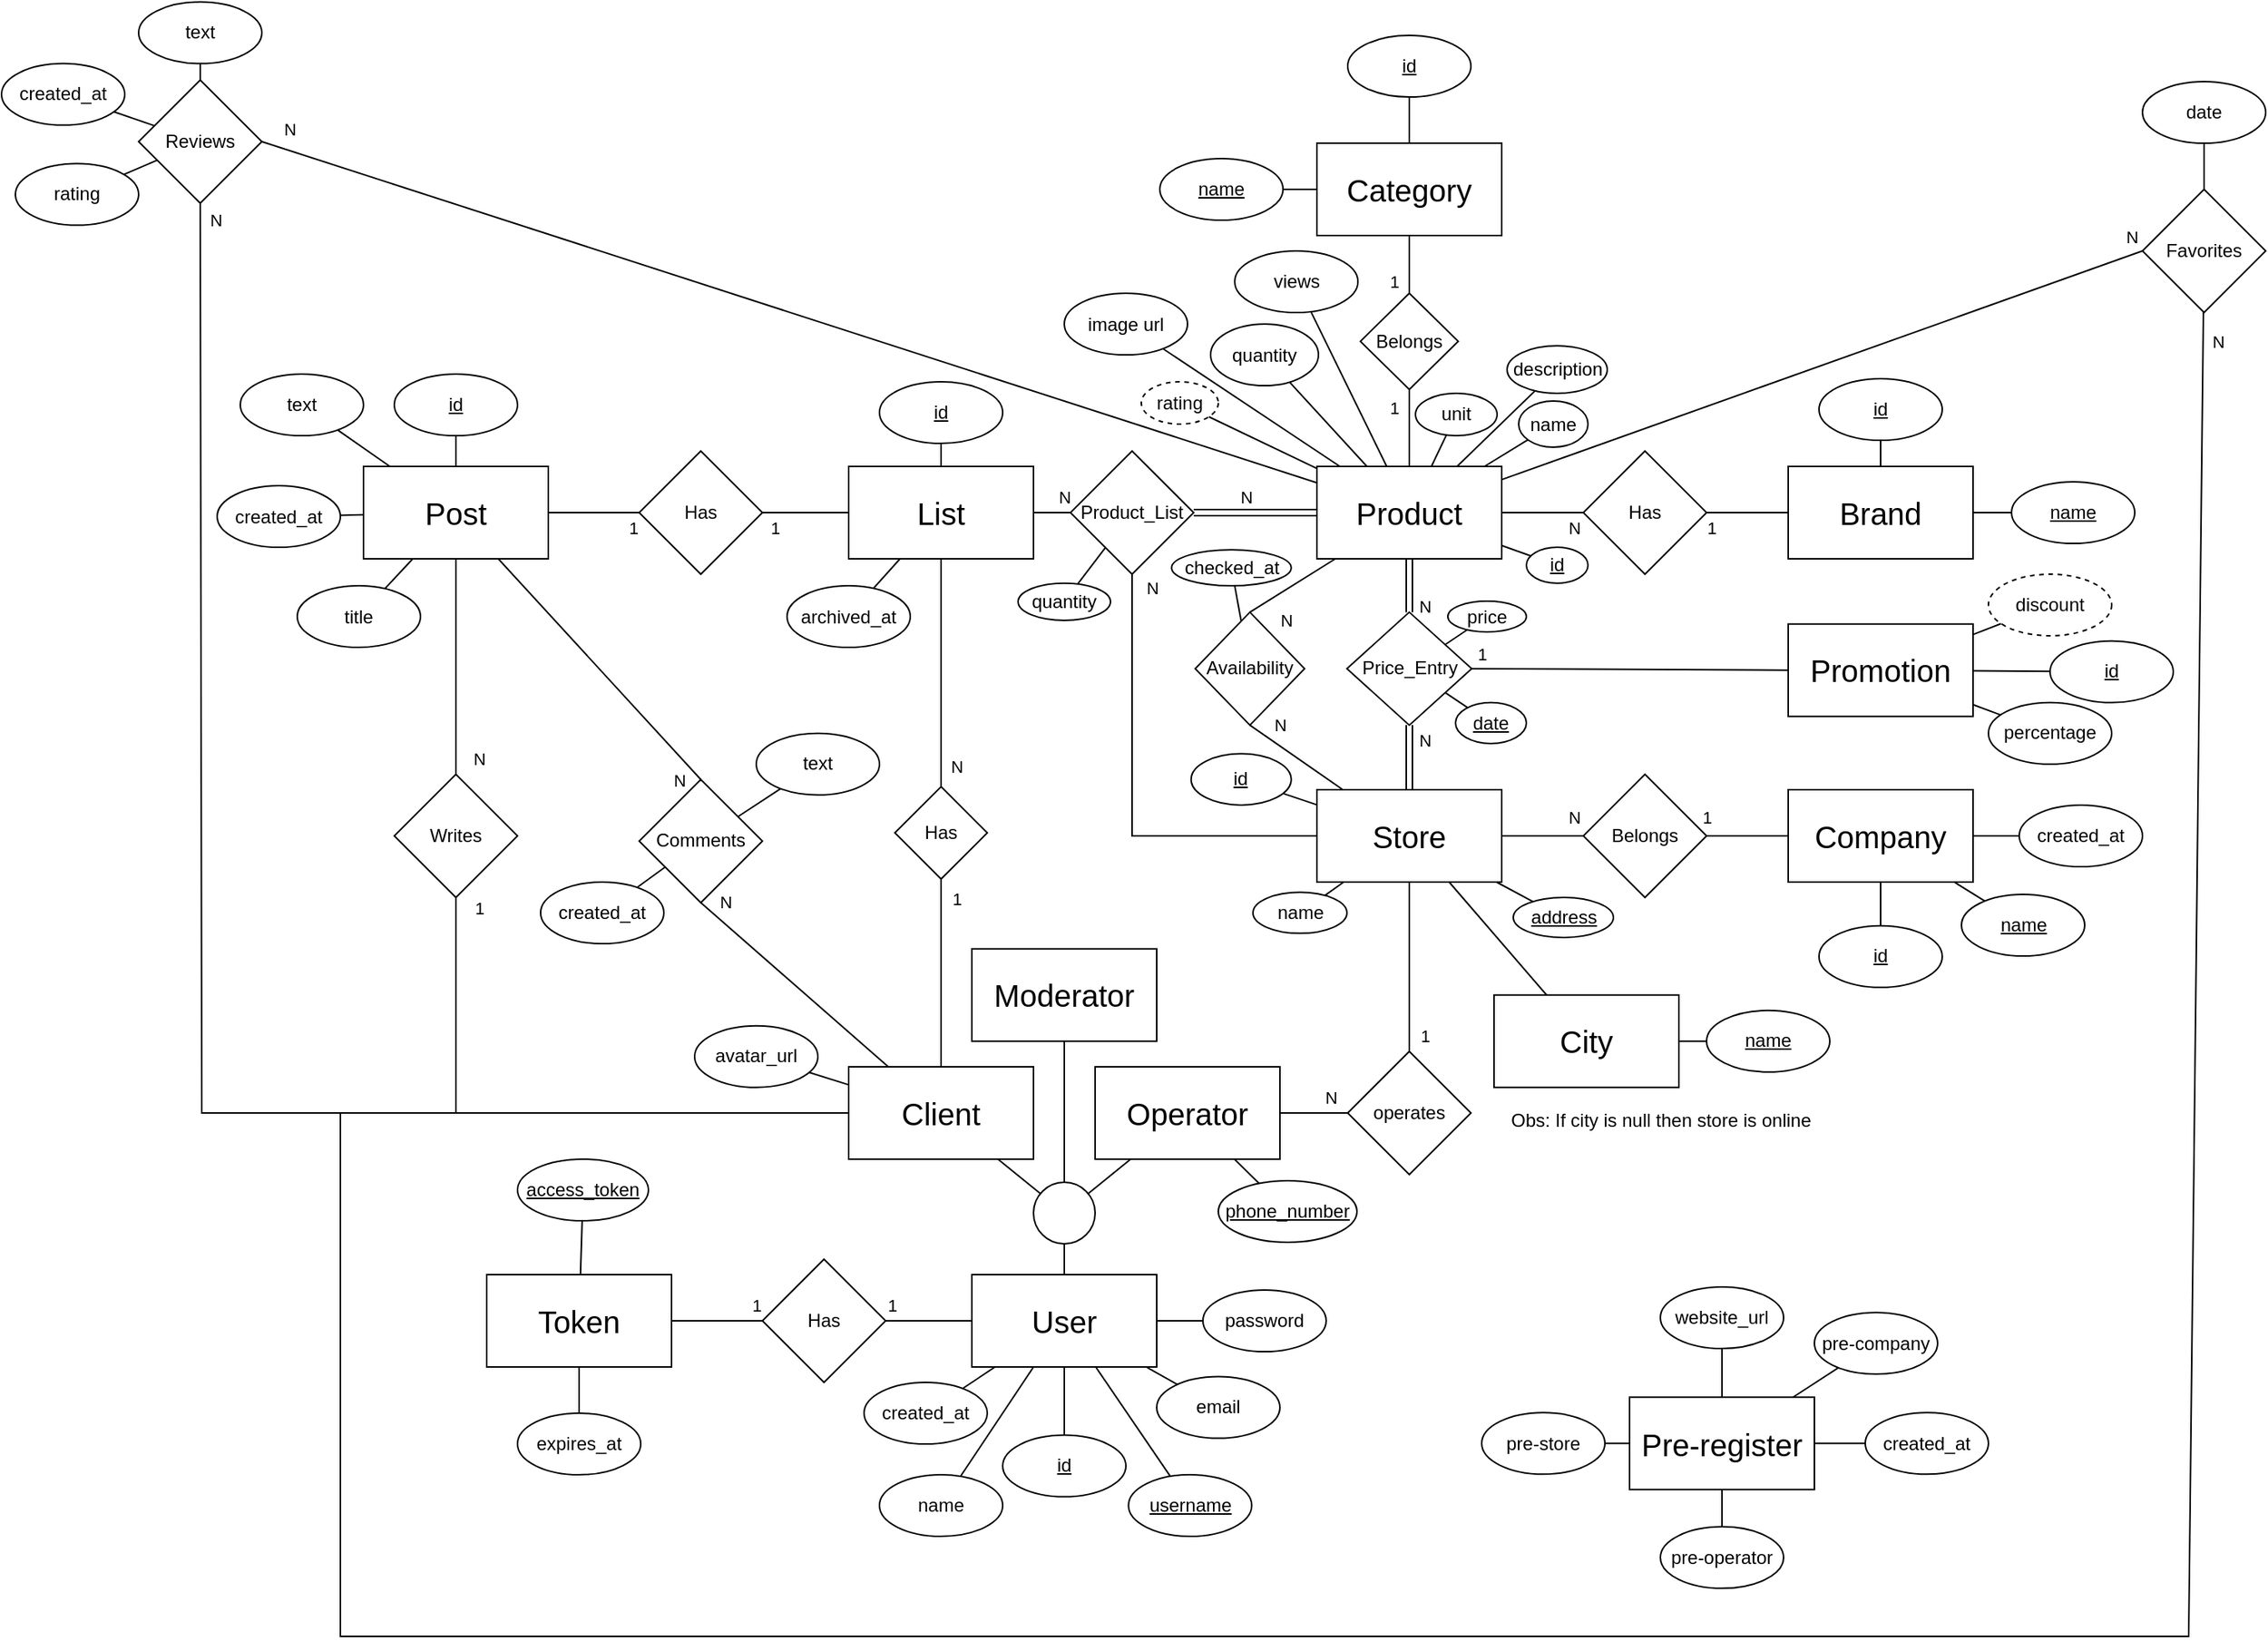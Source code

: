 <mxfile version="24.2.2" type="device">
  <diagram name="Página-1" id="526TE-2jP5vTqQstKqOC">
    <mxGraphModel dx="1782" dy="475" grid="1" gridSize="10" guides="1" tooltips="1" connect="1" arrows="1" fold="1" page="1" pageScale="1" pageWidth="827" pageHeight="1169" math="0" shadow="0">
      <root>
        <mxCell id="0" />
        <mxCell id="1" parent="0" />
        <mxCell id="-fhKCmuMDrOjXcrdq4xB-1" value="&lt;font style=&quot;font-size: 20px;&quot;&gt;Product&lt;/font&gt;" style="rounded=0;whiteSpace=wrap;html=1;" parent="1" vertex="1">
          <mxGeometry x="654" y="440" width="120" height="60" as="geometry" />
        </mxCell>
        <mxCell id="-fhKCmuMDrOjXcrdq4xB-2" value="&lt;u&gt;id&lt;/u&gt;" style="ellipse;whiteSpace=wrap;html=1;" parent="1" vertex="1">
          <mxGeometry x="790" y="492.52" width="40" height="23.31" as="geometry" />
        </mxCell>
        <mxCell id="-fhKCmuMDrOjXcrdq4xB-3" value="" style="endArrow=none;html=1;rounded=0;" parent="1" source="-fhKCmuMDrOjXcrdq4xB-1" target="-fhKCmuMDrOjXcrdq4xB-2" edge="1">
          <mxGeometry width="50" height="50" relative="1" as="geometry">
            <mxPoint x="747" y="490" as="sourcePoint" />
            <mxPoint x="797" y="440" as="targetPoint" />
          </mxGeometry>
        </mxCell>
        <mxCell id="-fhKCmuMDrOjXcrdq4xB-12" value="&lt;span style=&quot;font-size: 20px;&quot;&gt;Client&lt;/span&gt;" style="rounded=0;whiteSpace=wrap;html=1;" parent="1" vertex="1">
          <mxGeometry x="350" y="830" width="120" height="60" as="geometry" />
        </mxCell>
        <mxCell id="-fhKCmuMDrOjXcrdq4xB-13" value="&lt;u&gt;id&lt;/u&gt;" style="ellipse;whiteSpace=wrap;html=1;" parent="1" vertex="1">
          <mxGeometry x="450" y="1069.29" width="80" height="40" as="geometry" />
        </mxCell>
        <mxCell id="-fhKCmuMDrOjXcrdq4xB-14" value="" style="endArrow=none;html=1;rounded=0;" parent="1" source="-fhKCmuMDrOjXcrdq4xB-13" target="jjcyhBxNHtoWeeFB3hzC-1" edge="1">
          <mxGeometry width="50" height="50" relative="1" as="geometry">
            <mxPoint x="450" y="703.27" as="sourcePoint" />
            <mxPoint x="458.297" y="1143.27" as="targetPoint" />
          </mxGeometry>
        </mxCell>
        <mxCell id="-fhKCmuMDrOjXcrdq4xB-15" value="name" style="ellipse;whiteSpace=wrap;html=1;fontStyle=0" parent="1" vertex="1">
          <mxGeometry x="370" y="1095.0" width="80" height="40" as="geometry" />
        </mxCell>
        <mxCell id="-fhKCmuMDrOjXcrdq4xB-16" value="" style="endArrow=none;html=1;rounded=0;" parent="1" source="-fhKCmuMDrOjXcrdq4xB-15" target="jjcyhBxNHtoWeeFB3hzC-1" edge="1">
          <mxGeometry width="50" height="50" relative="1" as="geometry">
            <mxPoint x="149" y="916.36" as="sourcePoint" />
            <mxPoint x="280" y="1203.633" as="targetPoint" />
          </mxGeometry>
        </mxCell>
        <mxCell id="-fhKCmuMDrOjXcrdq4xB-17" value="password" style="ellipse;whiteSpace=wrap;html=1;" parent="1" vertex="1">
          <mxGeometry x="580" y="975" width="80" height="40" as="geometry" />
        </mxCell>
        <mxCell id="-fhKCmuMDrOjXcrdq4xB-18" value="" style="endArrow=none;html=1;rounded=0;" parent="1" source="-fhKCmuMDrOjXcrdq4xB-17" target="jjcyhBxNHtoWeeFB3hzC-1" edge="1">
          <mxGeometry width="50" height="50" relative="1" as="geometry">
            <mxPoint x="418" y="911" as="sourcePoint" />
            <mxPoint x="355" y="1086" as="targetPoint" />
          </mxGeometry>
        </mxCell>
        <mxCell id="-fhKCmuMDrOjXcrdq4xB-19" value="email" style="ellipse;whiteSpace=wrap;html=1;" parent="1" vertex="1">
          <mxGeometry x="550" y="1031.29" width="80" height="40" as="geometry" />
        </mxCell>
        <mxCell id="-fhKCmuMDrOjXcrdq4xB-20" value="" style="endArrow=none;html=1;rounded=0;" parent="1" source="jjcyhBxNHtoWeeFB3hzC-1" target="-fhKCmuMDrOjXcrdq4xB-19" edge="1">
          <mxGeometry width="50" height="50" relative="1" as="geometry">
            <mxPoint x="500" y="1145.997" as="sourcePoint" />
            <mxPoint x="520.402" y="1136.723" as="targetPoint" />
          </mxGeometry>
        </mxCell>
        <mxCell id="-fhKCmuMDrOjXcrdq4xB-21" value="" style="endArrow=none;html=1;rounded=0;" parent="1" source="-fhKCmuMDrOjXcrdq4xB-23" target="-fhKCmuMDrOjXcrdq4xB-12" edge="1">
          <mxGeometry width="50" height="50" relative="1" as="geometry">
            <mxPoint x="483.67" y="835" as="sourcePoint" />
            <mxPoint x="407.003" y="1135" as="targetPoint" />
          </mxGeometry>
        </mxCell>
        <mxCell id="-fhKCmuMDrOjXcrdq4xB-23" value="avatar_url" style="ellipse;whiteSpace=wrap;html=1;" parent="1" vertex="1">
          <mxGeometry x="250" y="803.37" width="80" height="40" as="geometry" />
        </mxCell>
        <mxCell id="-fhKCmuMDrOjXcrdq4xB-24" value="&lt;span style=&quot;font-size: 20px;&quot;&gt;List&lt;/span&gt;" style="rounded=0;whiteSpace=wrap;html=1;" parent="1" vertex="1">
          <mxGeometry x="350" y="440" width="120" height="60" as="geometry" />
        </mxCell>
        <mxCell id="-fhKCmuMDrOjXcrdq4xB-25" value="Price_Entry" style="rhombus;whiteSpace=wrap;html=1;shadow=0;strokeColor=default;gradientColor=none;fillColor=default;fillStyle=auto;" parent="1" vertex="1">
          <mxGeometry x="673.5" y="534.69" width="81" height="73.37" as="geometry" />
        </mxCell>
        <mxCell id="-fhKCmuMDrOjXcrdq4xB-26" value="" style="endArrow=none;html=1;rounded=0;exitX=0.5;exitY=1;exitDx=0;exitDy=0;entryX=0.5;entryY=0;entryDx=0;entryDy=0;shape=link;" parent="1" source="-fhKCmuMDrOjXcrdq4xB-1" target="-fhKCmuMDrOjXcrdq4xB-25" edge="1">
          <mxGeometry width="50" height="50" relative="1" as="geometry">
            <mxPoint x="660" y="673.37" as="sourcePoint" />
            <mxPoint x="740" y="763.37" as="targetPoint" />
          </mxGeometry>
        </mxCell>
        <mxCell id="-fhKCmuMDrOjXcrdq4xB-29" value="N" style="edgeLabel;html=1;align=center;verticalAlign=middle;resizable=0;points=[];" parent="-fhKCmuMDrOjXcrdq4xB-26" vertex="1" connectable="0">
          <mxGeometry x="-0.317" y="-3" relative="1" as="geometry">
            <mxPoint x="13" y="19" as="offset" />
          </mxGeometry>
        </mxCell>
        <mxCell id="-fhKCmuMDrOjXcrdq4xB-32" value="1" style="endArrow=none;html=1;rounded=0;entryX=0.5;entryY=1;entryDx=0;entryDy=0;" parent="1" source="-fhKCmuMDrOjXcrdq4xB-12" target="-fhKCmuMDrOjXcrdq4xB-75" edge="1">
          <mxGeometry x="0.786" y="-10" width="50" height="50" relative="1" as="geometry">
            <mxPoint x="410" y="830" as="sourcePoint" />
            <mxPoint x="410" y="718.02" as="targetPoint" />
            <mxPoint as="offset" />
          </mxGeometry>
        </mxCell>
        <mxCell id="-fhKCmuMDrOjXcrdq4xB-34" value="" style="endArrow=none;html=1;rounded=0;strokeColor=default;exitX=0.5;exitY=0;exitDx=0;exitDy=0;entryX=0.5;entryY=1;entryDx=0;entryDy=0;" parent="1" source="-fhKCmuMDrOjXcrdq4xB-75" target="-fhKCmuMDrOjXcrdq4xB-24" edge="1">
          <mxGeometry width="50" height="50" relative="1" as="geometry">
            <mxPoint x="410" y="638.02" as="sourcePoint" />
            <mxPoint x="483" y="566.36" as="targetPoint" />
          </mxGeometry>
        </mxCell>
        <mxCell id="-fhKCmuMDrOjXcrdq4xB-35" value="N" style="edgeLabel;html=1;align=center;verticalAlign=middle;resizable=0;points=[];" parent="-fhKCmuMDrOjXcrdq4xB-34" vertex="1" connectable="0">
          <mxGeometry x="-0.017" y="-1" relative="1" as="geometry">
            <mxPoint x="9" y="60" as="offset" />
          </mxGeometry>
        </mxCell>
        <mxCell id="-fhKCmuMDrOjXcrdq4xB-36" value="Product_List" style="rhombus;whiteSpace=wrap;html=1;" parent="1" vertex="1">
          <mxGeometry x="494" y="430" width="80" height="80" as="geometry" />
        </mxCell>
        <mxCell id="-fhKCmuMDrOjXcrdq4xB-41" value="" style="endArrow=none;html=1;rounded=0;shape=link;" parent="1" source="-fhKCmuMDrOjXcrdq4xB-1" target="-fhKCmuMDrOjXcrdq4xB-36" edge="1">
          <mxGeometry width="50" height="50" relative="1" as="geometry">
            <mxPoint x="480" y="250" as="sourcePoint" />
            <mxPoint x="520" y="250" as="targetPoint" />
          </mxGeometry>
        </mxCell>
        <mxCell id="-fhKCmuMDrOjXcrdq4xB-42" value="N" style="edgeLabel;html=1;align=center;verticalAlign=middle;resizable=0;points=[];" parent="-fhKCmuMDrOjXcrdq4xB-41" vertex="1" connectable="0">
          <mxGeometry x="-0.317" y="-3" relative="1" as="geometry">
            <mxPoint x="-19" y="-7" as="offset" />
          </mxGeometry>
        </mxCell>
        <mxCell id="-fhKCmuMDrOjXcrdq4xB-43" value="" style="endArrow=none;html=1;rounded=0;exitX=1;exitY=0.5;exitDx=0;exitDy=0;" parent="1" source="-fhKCmuMDrOjXcrdq4xB-24" target="-fhKCmuMDrOjXcrdq4xB-36" edge="1">
          <mxGeometry width="50" height="50" relative="1" as="geometry">
            <mxPoint x="410" y="440" as="sourcePoint" />
            <mxPoint x="420" y="330" as="targetPoint" />
          </mxGeometry>
        </mxCell>
        <mxCell id="-fhKCmuMDrOjXcrdq4xB-44" value="N" style="edgeLabel;html=1;align=center;verticalAlign=middle;resizable=0;points=[];" parent="-fhKCmuMDrOjXcrdq4xB-43" vertex="1" connectable="0">
          <mxGeometry x="-0.317" y="-3" relative="1" as="geometry">
            <mxPoint x="12" y="-13" as="offset" />
          </mxGeometry>
        </mxCell>
        <mxCell id="-fhKCmuMDrOjXcrdq4xB-47" value="&lt;font style=&quot;font-size: 20px;&quot;&gt;Store&lt;/font&gt;" style="rounded=0;whiteSpace=wrap;html=1;" parent="1" vertex="1">
          <mxGeometry x="654" y="650" width="120" height="60" as="geometry" />
        </mxCell>
        <mxCell id="-fhKCmuMDrOjXcrdq4xB-48" value="" style="endArrow=none;html=1;rounded=0;shape=link;entryX=0.5;entryY=1;entryDx=0;entryDy=0;exitX=0.5;exitY=0;exitDx=0;exitDy=0;" parent="1" source="-fhKCmuMDrOjXcrdq4xB-47" target="-fhKCmuMDrOjXcrdq4xB-25" edge="1">
          <mxGeometry width="50" height="50" relative="1" as="geometry">
            <mxPoint x="820" y="673.37" as="sourcePoint" />
            <mxPoint x="790" y="723.37" as="targetPoint" />
          </mxGeometry>
        </mxCell>
        <mxCell id="-fhKCmuMDrOjXcrdq4xB-49" value="N" style="edgeLabel;html=1;align=center;verticalAlign=middle;resizable=0;points=[];" parent="-fhKCmuMDrOjXcrdq4xB-48" vertex="1" connectable="0">
          <mxGeometry x="-0.017" y="-1" relative="1" as="geometry">
            <mxPoint x="9" y="-12" as="offset" />
          </mxGeometry>
        </mxCell>
        <mxCell id="-fhKCmuMDrOjXcrdq4xB-50" value="" style="endArrow=none;html=1;rounded=0;" parent="1" source="YiIuWlqVmYQCmq5VNe0C-8" target="-fhKCmuMDrOjXcrdq4xB-47" edge="1">
          <mxGeometry width="50" height="50" relative="1" as="geometry">
            <mxPoint x="619.994" y="678.377" as="sourcePoint" />
            <mxPoint x="670" y="743.37" as="targetPoint" />
          </mxGeometry>
        </mxCell>
        <mxCell id="-fhKCmuMDrOjXcrdq4xB-60" value="&lt;u&gt;id&lt;/u&gt;" style="ellipse;whiteSpace=wrap;html=1;" parent="1" vertex="1">
          <mxGeometry x="370" y="385" width="80" height="40" as="geometry" />
        </mxCell>
        <mxCell id="-fhKCmuMDrOjXcrdq4xB-61" value="" style="endArrow=none;html=1;rounded=0;" parent="1" source="-fhKCmuMDrOjXcrdq4xB-60" target="-fhKCmuMDrOjXcrdq4xB-24" edge="1">
          <mxGeometry width="50" height="50" relative="1" as="geometry">
            <mxPoint x="209" y="533" as="sourcePoint" />
            <mxPoint x="181" y="510" as="targetPoint" />
          </mxGeometry>
        </mxCell>
        <mxCell id="-fhKCmuMDrOjXcrdq4xB-75" value="Has" style="rhombus;whiteSpace=wrap;html=1;" parent="1" vertex="1">
          <mxGeometry x="380" y="648.02" width="60" height="60" as="geometry" />
        </mxCell>
        <mxCell id="-fhKCmuMDrOjXcrdq4xB-77" value="&lt;u&gt;date&lt;/u&gt;" style="ellipse;whiteSpace=wrap;html=1;" parent="1" vertex="1">
          <mxGeometry x="744" y="593.37" width="46" height="26.63" as="geometry" />
        </mxCell>
        <mxCell id="-fhKCmuMDrOjXcrdq4xB-78" value="" style="endArrow=none;html=1;rounded=0;" parent="1" source="-fhKCmuMDrOjXcrdq4xB-77" target="-fhKCmuMDrOjXcrdq4xB-25" edge="1">
          <mxGeometry width="50" height="50" relative="1" as="geometry">
            <mxPoint x="720" y="543.37" as="sourcePoint" />
            <mxPoint x="727" y="583.37" as="targetPoint" />
          </mxGeometry>
        </mxCell>
        <mxCell id="-fhKCmuMDrOjXcrdq4xB-79" value="" style="endArrow=none;html=1;rounded=0;" parent="1" source="-fhKCmuMDrOjXcrdq4xB-80" target="-fhKCmuMDrOjXcrdq4xB-25" edge="1">
          <mxGeometry width="50" height="50" relative="1" as="geometry">
            <mxPoint x="550" y="877.37" as="sourcePoint" />
            <mxPoint x="744" y="743.37" as="targetPoint" />
          </mxGeometry>
        </mxCell>
        <mxCell id="-fhKCmuMDrOjXcrdq4xB-80" value="price" style="ellipse;whiteSpace=wrap;html=1;" parent="1" vertex="1">
          <mxGeometry x="739" y="527.52" width="51" height="20" as="geometry" />
        </mxCell>
        <mxCell id="pdK5dS0LOdlDphh9CW6W-5" value="&lt;span&gt;username&lt;/span&gt;" style="ellipse;whiteSpace=wrap;html=1;fontStyle=4" parent="1" vertex="1">
          <mxGeometry x="531.68" y="1095" width="80" height="40" as="geometry" />
        </mxCell>
        <mxCell id="pdK5dS0LOdlDphh9CW6W-6" value="" style="endArrow=none;html=1;rounded=0;" parent="1" source="pdK5dS0LOdlDphh9CW6W-5" target="jjcyhBxNHtoWeeFB3hzC-1" edge="1">
          <mxGeometry width="50" height="50" relative="1" as="geometry">
            <mxPoint x="463" y="732.36" as="sourcePoint" />
            <mxPoint x="270" y="1106" as="targetPoint" />
          </mxGeometry>
        </mxCell>
        <mxCell id="pdK5dS0LOdlDphh9CW6W-9" value="description" style="ellipse;whiteSpace=wrap;html=1;" parent="1" vertex="1">
          <mxGeometry x="777.5" y="361.65" width="65" height="30.85" as="geometry" />
        </mxCell>
        <mxCell id="pdK5dS0LOdlDphh9CW6W-10" value="" style="endArrow=none;html=1;rounded=0;" parent="1" source="pdK5dS0LOdlDphh9CW6W-9" target="-fhKCmuMDrOjXcrdq4xB-1" edge="1">
          <mxGeometry width="50" height="50" relative="1" as="geometry">
            <mxPoint x="787" y="450" as="sourcePoint" />
            <mxPoint x="787" y="410" as="targetPoint" />
          </mxGeometry>
        </mxCell>
        <mxCell id="pdK5dS0LOdlDphh9CW6W-15" value="unit" style="ellipse;whiteSpace=wrap;html=1;" parent="1" vertex="1">
          <mxGeometry x="718" y="392.5" width="53" height="27.5" as="geometry" />
        </mxCell>
        <mxCell id="pdK5dS0LOdlDphh9CW6W-16" value="" style="endArrow=none;html=1;rounded=0;" parent="1" source="-fhKCmuMDrOjXcrdq4xB-1" target="pdK5dS0LOdlDphh9CW6W-15" edge="1">
          <mxGeometry width="50" height="50" relative="1" as="geometry">
            <mxPoint x="787" y="450" as="sourcePoint" />
            <mxPoint x="787" y="410" as="targetPoint" />
          </mxGeometry>
        </mxCell>
        <mxCell id="pdK5dS0LOdlDphh9CW6W-17" value="image url" style="ellipse;whiteSpace=wrap;html=1;" parent="1" vertex="1">
          <mxGeometry x="490" y="327.5" width="80" height="40" as="geometry" />
        </mxCell>
        <mxCell id="pdK5dS0LOdlDphh9CW6W-18" value="" style="endArrow=none;html=1;rounded=0;" parent="1" source="-fhKCmuMDrOjXcrdq4xB-1" target="pdK5dS0LOdlDphh9CW6W-17" edge="1">
          <mxGeometry width="50" height="50" relative="1" as="geometry">
            <mxPoint x="757" y="450" as="sourcePoint" />
            <mxPoint x="725" y="418" as="targetPoint" />
          </mxGeometry>
        </mxCell>
        <mxCell id="pdK5dS0LOdlDphh9CW6W-19" value="Has" style="rhombus;whiteSpace=wrap;html=1;" parent="1" vertex="1">
          <mxGeometry x="294" y="955" width="80" height="80" as="geometry" />
        </mxCell>
        <mxCell id="pdK5dS0LOdlDphh9CW6W-20" value="" style="endArrow=none;html=1;rounded=0;" parent="1" source="pdK5dS0LOdlDphh9CW6W-19" target="jjcyhBxNHtoWeeFB3hzC-1" edge="1">
          <mxGeometry width="50" height="50" relative="1" as="geometry">
            <mxPoint x="684" y="765" as="sourcePoint" />
            <mxPoint x="420" y="995" as="targetPoint" />
          </mxGeometry>
        </mxCell>
        <mxCell id="pdK5dS0LOdlDphh9CW6W-21" value="1" style="edgeLabel;html=1;align=center;verticalAlign=middle;resizable=0;points=[];" parent="pdK5dS0LOdlDphh9CW6W-20" vertex="1" connectable="0">
          <mxGeometry x="-0.317" y="-3" relative="1" as="geometry">
            <mxPoint x="-15" y="-13" as="offset" />
          </mxGeometry>
        </mxCell>
        <mxCell id="pdK5dS0LOdlDphh9CW6W-22" value="" style="endArrow=none;html=1;rounded=0;" parent="1" source="pdK5dS0LOdlDphh9CW6W-24" target="pdK5dS0LOdlDphh9CW6W-19" edge="1">
          <mxGeometry width="50" height="50" relative="1" as="geometry">
            <mxPoint x="294" y="255" as="sourcePoint" />
            <mxPoint x="304" y="405" as="targetPoint" />
          </mxGeometry>
        </mxCell>
        <mxCell id="pdK5dS0LOdlDphh9CW6W-23" value="1" style="edgeLabel;html=1;align=center;verticalAlign=middle;resizable=0;points=[];" parent="pdK5dS0LOdlDphh9CW6W-22" vertex="1" connectable="0">
          <mxGeometry x="-0.317" y="-3" relative="1" as="geometry">
            <mxPoint x="35" y="-13" as="offset" />
          </mxGeometry>
        </mxCell>
        <mxCell id="pdK5dS0LOdlDphh9CW6W-24" value="&lt;span style=&quot;font-size: 20px;&quot;&gt;Token&lt;/span&gt;" style="rounded=0;whiteSpace=wrap;html=1;" parent="1" vertex="1">
          <mxGeometry x="115" y="965" width="120" height="60" as="geometry" />
        </mxCell>
        <mxCell id="pdK5dS0LOdlDphh9CW6W-28" value="expires_at" style="ellipse;whiteSpace=wrap;html=1;" parent="1" vertex="1">
          <mxGeometry x="135" y="1055" width="80" height="40" as="geometry" />
        </mxCell>
        <mxCell id="pdK5dS0LOdlDphh9CW6W-29" value="" style="endArrow=none;html=1;rounded=0;" parent="1" source="pdK5dS0LOdlDphh9CW6W-24" target="pdK5dS0LOdlDphh9CW6W-28" edge="1">
          <mxGeometry width="50" height="50" relative="1" as="geometry">
            <mxPoint x="244" y="255" as="sourcePoint" />
            <mxPoint x="210" y="255" as="targetPoint" />
          </mxGeometry>
        </mxCell>
        <mxCell id="pdK5dS0LOdlDphh9CW6W-32" value="&lt;u&gt;access_token&lt;/u&gt;" style="ellipse;whiteSpace=wrap;html=1;" parent="1" vertex="1">
          <mxGeometry x="135" y="890" width="85" height="40" as="geometry" />
        </mxCell>
        <mxCell id="pdK5dS0LOdlDphh9CW6W-33" value="" style="endArrow=none;html=1;rounded=0;" parent="1" source="pdK5dS0LOdlDphh9CW6W-32" target="pdK5dS0LOdlDphh9CW6W-24" edge="1">
          <mxGeometry width="50" height="50" relative="1" as="geometry">
            <mxPoint x="175" y="935" as="sourcePoint" />
            <mxPoint x="304" y="195" as="targetPoint" />
          </mxGeometry>
        </mxCell>
        <mxCell id="pdK5dS0LOdlDphh9CW6W-34" value="created_at" style="ellipse;whiteSpace=wrap;html=1;" parent="1" vertex="1">
          <mxGeometry x="360" y="1035" width="80" height="40" as="geometry" />
        </mxCell>
        <mxCell id="pdK5dS0LOdlDphh9CW6W-35" value="" style="endArrow=none;html=1;rounded=0;" parent="1" source="pdK5dS0LOdlDphh9CW6W-34" target="jjcyhBxNHtoWeeFB3hzC-1" edge="1">
          <mxGeometry width="50" height="50" relative="1" as="geometry">
            <mxPoint x="420" y="605" as="sourcePoint" />
            <mxPoint x="450" y="1075" as="targetPoint" />
          </mxGeometry>
        </mxCell>
        <mxCell id="pdK5dS0LOdlDphh9CW6W-48" value="&lt;font style=&quot;font-size: 20px;&quot;&gt;Promotion&lt;/font&gt;" style="rounded=0;whiteSpace=wrap;html=1;" parent="1" vertex="1">
          <mxGeometry x="960" y="542.37" width="120" height="60" as="geometry" />
        </mxCell>
        <mxCell id="pdK5dS0LOdlDphh9CW6W-49" value="" style="endArrow=none;html=1;rounded=0;entryX=0;entryY=0.5;entryDx=0;entryDy=0;exitX=1;exitY=0.5;exitDx=0;exitDy=0;" parent="1" source="-fhKCmuMDrOjXcrdq4xB-25" target="pdK5dS0LOdlDphh9CW6W-48" edge="1">
          <mxGeometry width="50" height="50" relative="1" as="geometry">
            <mxPoint x="757" y="576.63" as="sourcePoint" />
            <mxPoint x="687" y="586.63" as="targetPoint" />
          </mxGeometry>
        </mxCell>
        <mxCell id="pdK5dS0LOdlDphh9CW6W-50" value="1" style="edgeLabel;html=1;align=center;verticalAlign=middle;resizable=0;points=[];" parent="pdK5dS0LOdlDphh9CW6W-49" vertex="1" connectable="0">
          <mxGeometry x="0.242" y="-2" relative="1" as="geometry">
            <mxPoint x="-121" y="-12" as="offset" />
          </mxGeometry>
        </mxCell>
        <mxCell id="pdK5dS0LOdlDphh9CW6W-55" value="&lt;u&gt;id&lt;/u&gt;" style="ellipse;whiteSpace=wrap;html=1;" parent="1" vertex="1">
          <mxGeometry x="572.33" y="626.63" width="65" height="33.37" as="geometry" />
        </mxCell>
        <mxCell id="pdK5dS0LOdlDphh9CW6W-57" value="" style="endArrow=none;html=1;rounded=0;" parent="1" source="-fhKCmuMDrOjXcrdq4xB-47" target="pdK5dS0LOdlDphh9CW6W-55" edge="1">
          <mxGeometry width="50" height="50" relative="1" as="geometry">
            <mxPoint x="780" y="690" as="sourcePoint" />
            <mxPoint x="820" y="690" as="targetPoint" />
          </mxGeometry>
        </mxCell>
        <mxCell id="pdK5dS0LOdlDphh9CW6W-58" value="percentage" style="ellipse;whiteSpace=wrap;html=1;" parent="1" vertex="1">
          <mxGeometry x="1090" y="593.37" width="80" height="40" as="geometry" />
        </mxCell>
        <mxCell id="pdK5dS0LOdlDphh9CW6W-59" value="" style="endArrow=none;html=1;rounded=0;" parent="1" source="pdK5dS0LOdlDphh9CW6W-48" target="pdK5dS0LOdlDphh9CW6W-58" edge="1">
          <mxGeometry width="50" height="50" relative="1" as="geometry">
            <mxPoint x="1030" y="556.63" as="sourcePoint" />
            <mxPoint x="1030" y="516.63" as="targetPoint" />
          </mxGeometry>
        </mxCell>
        <mxCell id="5_vpQat-3BluKUmq6hPM-4" value="Belongs" style="rhombus;whiteSpace=wrap;html=1;" parent="1" vertex="1">
          <mxGeometry x="682.25" y="327.5" width="63.5" height="62.5" as="geometry" />
        </mxCell>
        <mxCell id="5_vpQat-3BluKUmq6hPM-5" value="" style="endArrow=none;html=1;rounded=0;entryX=0.5;entryY=1;entryDx=0;entryDy=0;exitX=0.5;exitY=0;exitDx=0;exitDy=0;" parent="1" source="-fhKCmuMDrOjXcrdq4xB-1" target="5_vpQat-3BluKUmq6hPM-4" edge="1">
          <mxGeometry width="50" height="50" relative="1" as="geometry">
            <mxPoint x="600" y="540" as="sourcePoint" />
            <mxPoint x="650" y="490" as="targetPoint" />
          </mxGeometry>
        </mxCell>
        <mxCell id="5_vpQat-3BluKUmq6hPM-7" value="1" style="edgeLabel;html=1;align=center;verticalAlign=middle;resizable=0;points=[];" parent="5_vpQat-3BluKUmq6hPM-5" vertex="1" connectable="0">
          <mxGeometry x="-0.057" y="-2" relative="1" as="geometry">
            <mxPoint x="-12" y="-15" as="offset" />
          </mxGeometry>
        </mxCell>
        <mxCell id="5_vpQat-3BluKUmq6hPM-8" value="&lt;span style=&quot;font-size: 20px;&quot;&gt;Category&lt;/span&gt;" style="rounded=0;whiteSpace=wrap;html=1;" parent="1" vertex="1">
          <mxGeometry x="654" y="230" width="120" height="60" as="geometry" />
        </mxCell>
        <mxCell id="5_vpQat-3BluKUmq6hPM-9" value="" style="endArrow=none;html=1;rounded=0;entryX=0.5;entryY=1;entryDx=0;entryDy=0;exitX=0.5;exitY=0;exitDx=0;exitDy=0;" parent="1" source="5_vpQat-3BluKUmq6hPM-4" target="5_vpQat-3BluKUmq6hPM-8" edge="1">
          <mxGeometry width="50" height="50" relative="1" as="geometry">
            <mxPoint x="720" y="450" as="sourcePoint" />
            <mxPoint x="720" y="370" as="targetPoint" />
          </mxGeometry>
        </mxCell>
        <mxCell id="5_vpQat-3BluKUmq6hPM-10" value="1" style="edgeLabel;html=1;align=center;verticalAlign=middle;resizable=0;points=[];" parent="5_vpQat-3BluKUmq6hPM-9" vertex="1" connectable="0">
          <mxGeometry x="-0.057" y="-2" relative="1" as="geometry">
            <mxPoint x="-12" y="10" as="offset" />
          </mxGeometry>
        </mxCell>
        <mxCell id="5_vpQat-3BluKUmq6hPM-11" value="&lt;span&gt;name&lt;/span&gt;" style="ellipse;whiteSpace=wrap;html=1;fontStyle=4" parent="1" vertex="1">
          <mxGeometry x="552.01" y="240" width="80" height="40" as="geometry" />
        </mxCell>
        <mxCell id="5_vpQat-3BluKUmq6hPM-12" value="" style="endArrow=none;html=1;rounded=0;" parent="1" source="5_vpQat-3BluKUmq6hPM-8" target="5_vpQat-3BluKUmq6hPM-11" edge="1">
          <mxGeometry width="50" height="50" relative="1" as="geometry">
            <mxPoint x="749" y="450" as="sourcePoint" />
            <mxPoint x="782" y="415" as="targetPoint" />
          </mxGeometry>
        </mxCell>
        <mxCell id="5_vpQat-3BluKUmq6hPM-15" value="discount" style="ellipse;whiteSpace=wrap;html=1;dashed=1;labelBackgroundColor=none;" parent="1" vertex="1">
          <mxGeometry x="1090" y="510" width="80" height="40" as="geometry" />
        </mxCell>
        <mxCell id="5_vpQat-3BluKUmq6hPM-16" value="" style="endArrow=none;html=1;rounded=0;" parent="1" source="pdK5dS0LOdlDphh9CW6W-48" target="5_vpQat-3BluKUmq6hPM-15" edge="1">
          <mxGeometry width="50" height="50" relative="1" as="geometry">
            <mxPoint x="1060" y="556.63" as="sourcePoint" />
            <mxPoint x="1089" y="533.63" as="targetPoint" />
          </mxGeometry>
        </mxCell>
        <mxCell id="5_vpQat-3BluKUmq6hPM-17" value="&lt;u&gt;id&lt;/u&gt;" style="ellipse;whiteSpace=wrap;html=1;" parent="1" vertex="1">
          <mxGeometry x="674" y="160" width="80" height="40" as="geometry" />
        </mxCell>
        <mxCell id="5_vpQat-3BluKUmq6hPM-26" value="" style="endArrow=none;html=1;rounded=0;" parent="1" source="5_vpQat-3BluKUmq6hPM-8" target="5_vpQat-3BluKUmq6hPM-17" edge="1">
          <mxGeometry width="50" height="50" relative="1" as="geometry">
            <mxPoint x="660" y="270" as="sourcePoint" />
            <mxPoint x="630" y="270" as="targetPoint" />
          </mxGeometry>
        </mxCell>
        <mxCell id="5_vpQat-3BluKUmq6hPM-82" value="&lt;span style=&quot;font-size: 20px;&quot;&gt;Brand&lt;/span&gt;" style="rounded=0;whiteSpace=wrap;html=1;" parent="1" vertex="1">
          <mxGeometry x="960" y="440" width="120" height="60" as="geometry" />
        </mxCell>
        <mxCell id="5_vpQat-3BluKUmq6hPM-83" value="&lt;u&gt;id&lt;/u&gt;" style="ellipse;whiteSpace=wrap;html=1;" parent="1" vertex="1">
          <mxGeometry x="980" y="383" width="80" height="40" as="geometry" />
        </mxCell>
        <mxCell id="5_vpQat-3BluKUmq6hPM-84" value="" style="endArrow=none;html=1;rounded=0;" parent="1" source="5_vpQat-3BluKUmq6hPM-82" target="5_vpQat-3BluKUmq6hPM-83" edge="1">
          <mxGeometry width="50" height="50" relative="1" as="geometry">
            <mxPoint x="720" y="240" as="sourcePoint" />
            <mxPoint x="720" y="210" as="targetPoint" />
          </mxGeometry>
        </mxCell>
        <mxCell id="5_vpQat-3BluKUmq6hPM-85" value="&lt;span&gt;name&lt;/span&gt;" style="ellipse;whiteSpace=wrap;html=1;fontStyle=4" parent="1" vertex="1">
          <mxGeometry x="1105" y="450" width="80" height="40" as="geometry" />
        </mxCell>
        <mxCell id="5_vpQat-3BluKUmq6hPM-86" value="" style="endArrow=none;html=1;rounded=0;" parent="1" source="5_vpQat-3BluKUmq6hPM-85" target="5_vpQat-3BluKUmq6hPM-82" edge="1">
          <mxGeometry width="50" height="50" relative="1" as="geometry">
            <mxPoint x="660" y="270" as="sourcePoint" />
            <mxPoint x="630" y="270" as="targetPoint" />
          </mxGeometry>
        </mxCell>
        <mxCell id="5_vpQat-3BluKUmq6hPM-87" value="Has" style="rhombus;whiteSpace=wrap;html=1;" parent="1" vertex="1">
          <mxGeometry x="827" y="430" width="80" height="80" as="geometry" />
        </mxCell>
        <mxCell id="5_vpQat-3BluKUmq6hPM-88" value="1" style="endArrow=none;html=1;rounded=0;entryX=1;entryY=0.5;entryDx=0;entryDy=0;" parent="1" source="5_vpQat-3BluKUmq6hPM-82" target="5_vpQat-3BluKUmq6hPM-87" edge="1">
          <mxGeometry x="0.887" y="10" width="50" height="50" relative="1" as="geometry">
            <mxPoint x="570" y="410" as="sourcePoint" />
            <mxPoint x="620" y="360" as="targetPoint" />
            <mxPoint as="offset" />
          </mxGeometry>
        </mxCell>
        <mxCell id="5_vpQat-3BluKUmq6hPM-89" value="N" style="endArrow=none;html=1;rounded=0;entryX=0;entryY=0.5;entryDx=0;entryDy=0;" parent="1" source="-fhKCmuMDrOjXcrdq4xB-1" target="5_vpQat-3BluKUmq6hPM-87" edge="1">
          <mxGeometry x="0.754" y="-10" width="50" height="50" relative="1" as="geometry">
            <mxPoint x="453" y="300" as="sourcePoint" />
            <mxPoint x="530" y="380" as="targetPoint" />
            <mxPoint as="offset" />
          </mxGeometry>
        </mxCell>
        <mxCell id="5_vpQat-3BluKUmq6hPM-91" value="quantity" style="ellipse;whiteSpace=wrap;html=1;" parent="1" vertex="1">
          <mxGeometry x="585" y="347.5" width="70" height="40" as="geometry" />
        </mxCell>
        <mxCell id="5_vpQat-3BluKUmq6hPM-92" value="" style="endArrow=none;html=1;rounded=0;" parent="1" source="-fhKCmuMDrOjXcrdq4xB-1" target="5_vpQat-3BluKUmq6hPM-91" edge="1">
          <mxGeometry width="50" height="50" relative="1" as="geometry">
            <mxPoint x="780" y="457" as="sourcePoint" />
            <mxPoint x="798" y="450" as="targetPoint" />
          </mxGeometry>
        </mxCell>
        <mxCell id="RC9hor7PcypzpRkeTnEh-1" value="&lt;span style=&quot;font-size: 20px;&quot;&gt;Company&lt;/span&gt;" style="rounded=0;whiteSpace=wrap;html=1;" parent="1" vertex="1">
          <mxGeometry x="960" y="650" width="120" height="60" as="geometry" />
        </mxCell>
        <mxCell id="RC9hor7PcypzpRkeTnEh-3" value="Belongs" style="rhombus;whiteSpace=wrap;html=1;" parent="1" vertex="1">
          <mxGeometry x="827" y="640" width="80" height="80" as="geometry" />
        </mxCell>
        <mxCell id="RC9hor7PcypzpRkeTnEh-4" value="" style="endArrow=none;html=1;rounded=0;entryX=0;entryY=0.5;entryDx=0;entryDy=0;exitX=1;exitY=0.5;exitDx=0;exitDy=0;" parent="1" source="-fhKCmuMDrOjXcrdq4xB-47" target="RC9hor7PcypzpRkeTnEh-3" edge="1">
          <mxGeometry width="50" height="50" relative="1" as="geometry">
            <mxPoint x="750" y="660" as="sourcePoint" />
            <mxPoint x="800" y="610" as="targetPoint" />
          </mxGeometry>
        </mxCell>
        <mxCell id="RC9hor7PcypzpRkeTnEh-7" value="N" style="edgeLabel;html=1;align=center;verticalAlign=middle;resizable=0;points=[];" parent="RC9hor7PcypzpRkeTnEh-4" vertex="1" connectable="0">
          <mxGeometry x="0.546" relative="1" as="geometry">
            <mxPoint x="6" y="-12" as="offset" />
          </mxGeometry>
        </mxCell>
        <mxCell id="RC9hor7PcypzpRkeTnEh-5" value="" style="endArrow=none;html=1;rounded=0;entryX=0;entryY=0.5;entryDx=0;entryDy=0;exitX=1;exitY=0.5;exitDx=0;exitDy=0;" parent="1" source="RC9hor7PcypzpRkeTnEh-3" target="RC9hor7PcypzpRkeTnEh-1" edge="1">
          <mxGeometry width="50" height="50" relative="1" as="geometry">
            <mxPoint x="780" y="690" as="sourcePoint" />
            <mxPoint x="837" y="690" as="targetPoint" />
          </mxGeometry>
        </mxCell>
        <mxCell id="RC9hor7PcypzpRkeTnEh-6" value="1" style="edgeLabel;html=1;align=center;verticalAlign=middle;resizable=0;points=[];" parent="RC9hor7PcypzpRkeTnEh-5" vertex="1" connectable="0">
          <mxGeometry x="-0.274" y="1" relative="1" as="geometry">
            <mxPoint x="-19" y="-11" as="offset" />
          </mxGeometry>
        </mxCell>
        <mxCell id="RC9hor7PcypzpRkeTnEh-8" value="" style="endArrow=none;html=1;rounded=0;" parent="1" source="RC9hor7PcypzpRkeTnEh-9" target="RC9hor7PcypzpRkeTnEh-1" edge="1">
          <mxGeometry width="50" height="50" relative="1" as="geometry">
            <mxPoint x="662" y="733" as="sourcePoint" />
            <mxPoint x="810" y="700" as="targetPoint" />
          </mxGeometry>
        </mxCell>
        <mxCell id="RC9hor7PcypzpRkeTnEh-9" value="&lt;span&gt;name&lt;/span&gt;" style="ellipse;whiteSpace=wrap;html=1;fontStyle=4" parent="1" vertex="1">
          <mxGeometry x="1072.5" y="718.02" width="80" height="40" as="geometry" />
        </mxCell>
        <mxCell id="RC9hor7PcypzpRkeTnEh-10" value="" style="endArrow=none;html=1;rounded=0;" parent="1" source="uhPVzCZB9W1aO7es8jkz-5" target="-fhKCmuMDrOjXcrdq4xB-47" edge="1">
          <mxGeometry width="50" height="50" relative="1" as="geometry">
            <mxPoint x="871.94" y="777.782" as="sourcePoint" />
            <mxPoint x="930.0" y="834.673" as="targetPoint" />
          </mxGeometry>
        </mxCell>
        <mxCell id="RC9hor7PcypzpRkeTnEh-17" value="" style="endArrow=none;html=1;rounded=0;exitX=0.5;exitY=1;exitDx=0;exitDy=0;" parent="1" source="RC9hor7PcypzpRkeTnEh-18" edge="1">
          <mxGeometry width="50" height="50" relative="1" as="geometry">
            <mxPoint x="260" y="860" as="sourcePoint" />
            <mxPoint x="350" y="860" as="targetPoint" />
            <Array as="points">
              <mxPoint x="-70" y="860" />
            </Array>
          </mxGeometry>
        </mxCell>
        <mxCell id="RC9hor7PcypzpRkeTnEh-21" value="N" style="edgeLabel;html=1;align=center;verticalAlign=middle;resizable=0;points=[];" parent="RC9hor7PcypzpRkeTnEh-17" vertex="1" connectable="0">
          <mxGeometry x="-0.84" y="3" relative="1" as="geometry">
            <mxPoint x="7" y="-70" as="offset" />
          </mxGeometry>
        </mxCell>
        <mxCell id="RC9hor7PcypzpRkeTnEh-18" value="Reviews" style="rhombus;whiteSpace=wrap;html=1;" parent="1" vertex="1">
          <mxGeometry x="-111" y="189.0" width="80" height="80" as="geometry" />
        </mxCell>
        <mxCell id="RC9hor7PcypzpRkeTnEh-19" value="" style="endArrow=none;html=1;rounded=0;exitX=1;exitY=0.5;exitDx=0;exitDy=0;" parent="1" source="RC9hor7PcypzpRkeTnEh-18" target="-fhKCmuMDrOjXcrdq4xB-1" edge="1">
          <mxGeometry width="50" height="50" relative="1" as="geometry">
            <mxPoint x="290" y="570" as="sourcePoint" />
            <mxPoint x="350" y="260" as="targetPoint" />
            <Array as="points" />
          </mxGeometry>
        </mxCell>
        <mxCell id="RC9hor7PcypzpRkeTnEh-20" value="N" style="edgeLabel;html=1;align=center;verticalAlign=middle;resizable=0;points=[];" parent="RC9hor7PcypzpRkeTnEh-19" vertex="1" connectable="0">
          <mxGeometry x="-0.931" y="-2" relative="1" as="geometry">
            <mxPoint x="-5" y="-18" as="offset" />
          </mxGeometry>
        </mxCell>
        <mxCell id="RC9hor7PcypzpRkeTnEh-22" value="" style="endArrow=none;html=1;rounded=0;" parent="1" source="RC9hor7PcypzpRkeTnEh-18" target="RC9hor7PcypzpRkeTnEh-24" edge="1">
          <mxGeometry width="50" height="50" relative="1" as="geometry">
            <mxPoint x="29" y="373.29" as="sourcePoint" />
            <mxPoint x="29" y="313.29" as="targetPoint" />
          </mxGeometry>
        </mxCell>
        <mxCell id="RC9hor7PcypzpRkeTnEh-24" value="created_at" style="ellipse;whiteSpace=wrap;html=1;" parent="1" vertex="1">
          <mxGeometry x="-200" y="178.29" width="80" height="40" as="geometry" />
        </mxCell>
        <mxCell id="RC9hor7PcypzpRkeTnEh-28" value="rating" style="ellipse;whiteSpace=wrap;html=1;" parent="1" vertex="1">
          <mxGeometry x="-191" y="243.29" width="80" height="40" as="geometry" />
        </mxCell>
        <mxCell id="RC9hor7PcypzpRkeTnEh-29" value="" style="endArrow=none;html=1;rounded=0;" parent="1" source="RC9hor7PcypzpRkeTnEh-18" target="RC9hor7PcypzpRkeTnEh-28" edge="1">
          <mxGeometry width="50" height="50" relative="1" as="geometry">
            <mxPoint x="-28.143" y="436.66" as="sourcePoint" />
            <mxPoint x="-61" y="406.66" as="targetPoint" />
          </mxGeometry>
        </mxCell>
        <mxCell id="RC9hor7PcypzpRkeTnEh-31" value="text" style="ellipse;whiteSpace=wrap;html=1;" parent="1" vertex="1">
          <mxGeometry x="-111" y="138.29" width="80" height="40" as="geometry" />
        </mxCell>
        <mxCell id="RC9hor7PcypzpRkeTnEh-32" value="" style="endArrow=none;html=1;rounded=0;" parent="1" source="RC9hor7PcypzpRkeTnEh-18" target="RC9hor7PcypzpRkeTnEh-31" edge="1">
          <mxGeometry width="50" height="50" relative="1" as="geometry">
            <mxPoint x="183" y="256.66" as="sourcePoint" />
            <mxPoint x="210" y="212.66" as="targetPoint" />
          </mxGeometry>
        </mxCell>
        <mxCell id="RC9hor7PcypzpRkeTnEh-33" value="rating" style="ellipse;whiteSpace=wrap;html=1;dashed=1;" parent="1" vertex="1">
          <mxGeometry x="540" y="385" width="50" height="27.48" as="geometry" />
        </mxCell>
        <mxCell id="RC9hor7PcypzpRkeTnEh-35" value="" style="endArrow=none;html=1;rounded=0;" parent="1" source="-fhKCmuMDrOjXcrdq4xB-1" target="RC9hor7PcypzpRkeTnEh-33" edge="1">
          <mxGeometry width="50" height="50" relative="1" as="geometry">
            <mxPoint x="748" y="450" as="sourcePoint" />
            <mxPoint x="780" y="416" as="targetPoint" />
          </mxGeometry>
        </mxCell>
        <mxCell id="YiIuWlqVmYQCmq5VNe0C-3" value="Favorites" style="rhombus;whiteSpace=wrap;html=1;" parent="1" vertex="1">
          <mxGeometry x="1190" y="260" width="80" height="80" as="geometry" />
        </mxCell>
        <mxCell id="YiIuWlqVmYQCmq5VNe0C-6" value="" style="endArrow=none;html=1;rounded=0;exitX=0;exitY=0.5;exitDx=0;exitDy=0;" parent="1" source="YiIuWlqVmYQCmq5VNe0C-3" target="-fhKCmuMDrOjXcrdq4xB-1" edge="1">
          <mxGeometry width="50" height="50" relative="1" as="geometry">
            <mxPoint x="438" y="840" as="sourcePoint" />
            <mxPoint x="590" y="550" as="targetPoint" />
          </mxGeometry>
        </mxCell>
        <mxCell id="YiIuWlqVmYQCmq5VNe0C-7" value="N" style="edgeLabel;html=1;align=center;verticalAlign=middle;resizable=0;points=[];" parent="YiIuWlqVmYQCmq5VNe0C-6" vertex="1" connectable="0">
          <mxGeometry x="0.513" relative="1" as="geometry">
            <mxPoint x="307" y="-122" as="offset" />
          </mxGeometry>
        </mxCell>
        <mxCell id="YiIuWlqVmYQCmq5VNe0C-8" value="address" style="ellipse;whiteSpace=wrap;html=1;fontStyle=4" parent="1" vertex="1">
          <mxGeometry x="781.5" y="720" width="65" height="25.99" as="geometry" />
        </mxCell>
        <mxCell id="oqIuJ54cnwWjOgzkzi1r-1" value="created_at" style="ellipse;whiteSpace=wrap;html=1;" parent="1" vertex="1">
          <mxGeometry x="1110" y="660" width="80" height="40" as="geometry" />
        </mxCell>
        <mxCell id="oqIuJ54cnwWjOgzkzi1r-2" value="" style="endArrow=none;html=1;rounded=0;" parent="1" source="oqIuJ54cnwWjOgzkzi1r-1" target="RC9hor7PcypzpRkeTnEh-1" edge="1">
          <mxGeometry width="50" height="50" relative="1" as="geometry">
            <mxPoint x="850" y="700" as="sourcePoint" />
            <mxPoint x="900" y="650" as="targetPoint" />
          </mxGeometry>
        </mxCell>
        <mxCell id="oqIuJ54cnwWjOgzkzi1r-3" value="date" style="ellipse;whiteSpace=wrap;html=1;" parent="1" vertex="1">
          <mxGeometry x="1190" y="190" width="80" height="40" as="geometry" />
        </mxCell>
        <mxCell id="oqIuJ54cnwWjOgzkzi1r-4" value="" style="endArrow=none;html=1;rounded=0;" parent="1" source="YiIuWlqVmYQCmq5VNe0C-3" target="oqIuJ54cnwWjOgzkzi1r-3" edge="1">
          <mxGeometry width="50" height="50" relative="1" as="geometry">
            <mxPoint x="691" y="450" as="sourcePoint" />
            <mxPoint x="638" y="395" as="targetPoint" />
          </mxGeometry>
        </mxCell>
        <mxCell id="oqIuJ54cnwWjOgzkzi1r-5" value="&lt;font style=&quot;font-size: 20px;&quot;&gt;Post&lt;/font&gt;" style="rounded=0;whiteSpace=wrap;html=1;" parent="1" vertex="1">
          <mxGeometry x="35" y="440" width="120" height="60" as="geometry" />
        </mxCell>
        <mxCell id="oqIuJ54cnwWjOgzkzi1r-7" value="&lt;u&gt;id&lt;/u&gt;" style="ellipse;whiteSpace=wrap;html=1;" parent="1" vertex="1">
          <mxGeometry x="55" y="380" width="80" height="40" as="geometry" />
        </mxCell>
        <mxCell id="oqIuJ54cnwWjOgzkzi1r-8" value="" style="endArrow=none;html=1;rounded=0;" parent="1" source="oqIuJ54cnwWjOgzkzi1r-5" target="oqIuJ54cnwWjOgzkzi1r-7" edge="1">
          <mxGeometry width="50" height="50" relative="1" as="geometry">
            <mxPoint x="490" y="677.52" as="sourcePoint" />
            <mxPoint x="540" y="627.52" as="targetPoint" />
          </mxGeometry>
        </mxCell>
        <mxCell id="oqIuJ54cnwWjOgzkzi1r-11" value="" style="endArrow=none;html=1;rounded=0;" parent="1" source="oqIuJ54cnwWjOgzkzi1r-12" target="-fhKCmuMDrOjXcrdq4xB-36" edge="1">
          <mxGeometry width="50" height="50" relative="1" as="geometry">
            <mxPoint x="500" y="510" as="sourcePoint" />
            <mxPoint x="563" y="428" as="targetPoint" />
          </mxGeometry>
        </mxCell>
        <mxCell id="oqIuJ54cnwWjOgzkzi1r-12" value="quantity" style="ellipse;whiteSpace=wrap;html=1;" parent="1" vertex="1">
          <mxGeometry x="460" y="515.83" width="60" height="24.17" as="geometry" />
        </mxCell>
        <mxCell id="oqIuJ54cnwWjOgzkzi1r-13" value="&lt;span&gt;text&lt;/span&gt;" style="ellipse;whiteSpace=wrap;html=1;fontStyle=0" parent="1" vertex="1">
          <mxGeometry x="-45" y="380" width="80" height="40" as="geometry" />
        </mxCell>
        <mxCell id="oqIuJ54cnwWjOgzkzi1r-15" value="" style="endArrow=none;html=1;rounded=0;" parent="1" source="oqIuJ54cnwWjOgzkzi1r-13" target="oqIuJ54cnwWjOgzkzi1r-5" edge="1">
          <mxGeometry width="50" height="50" relative="1" as="geometry">
            <mxPoint x="385" y="747.52" as="sourcePoint" />
            <mxPoint x="592" y="635.52" as="targetPoint" />
          </mxGeometry>
        </mxCell>
        <mxCell id="oqIuJ54cnwWjOgzkzi1r-26" value="Writes" style="rhombus;whiteSpace=wrap;html=1;" parent="1" vertex="1">
          <mxGeometry x="55" y="640" width="80" height="80" as="geometry" />
        </mxCell>
        <mxCell id="oqIuJ54cnwWjOgzkzi1r-27" value="" style="endArrow=none;html=1;rounded=0;exitX=0.5;exitY=1;exitDx=0;exitDy=0;" parent="1" source="oqIuJ54cnwWjOgzkzi1r-26" target="-fhKCmuMDrOjXcrdq4xB-12" edge="1">
          <mxGeometry width="50" height="50" relative="1" as="geometry">
            <mxPoint x="270" y="980" as="sourcePoint" />
            <mxPoint x="350" y="860" as="targetPoint" />
            <Array as="points">
              <mxPoint x="95" y="860" />
            </Array>
          </mxGeometry>
        </mxCell>
        <mxCell id="oqIuJ54cnwWjOgzkzi1r-28" value="1" style="edgeLabel;html=1;align=center;verticalAlign=middle;resizable=0;points=[];" parent="oqIuJ54cnwWjOgzkzi1r-27" vertex="1" connectable="0">
          <mxGeometry x="-0.706" y="5" relative="1" as="geometry">
            <mxPoint x="10" y="-51" as="offset" />
          </mxGeometry>
        </mxCell>
        <mxCell id="oqIuJ54cnwWjOgzkzi1r-31" value="&lt;span&gt;title&lt;/span&gt;" style="ellipse;whiteSpace=wrap;html=1;fontStyle=0" parent="1" vertex="1">
          <mxGeometry x="-8" y="517.52" width="80" height="40" as="geometry" />
        </mxCell>
        <mxCell id="oqIuJ54cnwWjOgzkzi1r-32" value="" style="endArrow=none;html=1;rounded=0;" parent="1" source="oqIuJ54cnwWjOgzkzi1r-5" target="oqIuJ54cnwWjOgzkzi1r-31" edge="1">
          <mxGeometry width="50" height="50" relative="1" as="geometry">
            <mxPoint x="615" y="537.52" as="sourcePoint" />
            <mxPoint x="605" y="525.52" as="targetPoint" />
          </mxGeometry>
        </mxCell>
        <mxCell id="oqIuJ54cnwWjOgzkzi1r-36" value="" style="endArrow=none;html=1;rounded=0;" parent="1" source="oqIuJ54cnwWjOgzkzi1r-38" target="oqIuJ54cnwWjOgzkzi1r-5" edge="1">
          <mxGeometry width="50" height="50" relative="1" as="geometry">
            <mxPoint x="660" y="627.52" as="sourcePoint" />
            <mxPoint x="580" y="594.52" as="targetPoint" />
          </mxGeometry>
        </mxCell>
        <mxCell id="oqIuJ54cnwWjOgzkzi1r-38" value="created_at" style="ellipse;whiteSpace=wrap;html=1;fontStyle=0" parent="1" vertex="1">
          <mxGeometry x="-60" y="452.52" width="80" height="40" as="geometry" />
        </mxCell>
        <mxCell id="oqIuJ54cnwWjOgzkzi1r-43" value="N" style="endArrow=none;html=1;rounded=0;exitX=0.5;exitY=0;exitDx=0;exitDy=0;" parent="1" source="oqIuJ54cnwWjOgzkzi1r-26" target="oqIuJ54cnwWjOgzkzi1r-5" edge="1">
          <mxGeometry x="-0.855" y="-15" width="50" height="50" relative="1" as="geometry">
            <mxPoint x="228" y="703.37" as="sourcePoint" />
            <mxPoint x="190" y="503.37" as="targetPoint" />
            <mxPoint as="offset" />
          </mxGeometry>
        </mxCell>
        <mxCell id="oqIuJ54cnwWjOgzkzi1r-44" value="Has" style="rhombus;whiteSpace=wrap;html=1;" parent="1" vertex="1">
          <mxGeometry x="214" y="430" width="80" height="80" as="geometry" />
        </mxCell>
        <mxCell id="oqIuJ54cnwWjOgzkzi1r-46" value="" style="endArrow=none;html=1;rounded=0;" parent="1" source="oqIuJ54cnwWjOgzkzi1r-5" target="oqIuJ54cnwWjOgzkzi1r-44" edge="1">
          <mxGeometry width="50" height="50" relative="1" as="geometry">
            <mxPoint x="150" y="600" as="sourcePoint" />
            <mxPoint x="200" y="550" as="targetPoint" />
          </mxGeometry>
        </mxCell>
        <mxCell id="oqIuJ54cnwWjOgzkzi1r-49" value="1" style="edgeLabel;html=1;align=center;verticalAlign=middle;resizable=0;points=[];" parent="oqIuJ54cnwWjOgzkzi1r-46" vertex="1" connectable="0">
          <mxGeometry x="-0.002" y="2" relative="1" as="geometry">
            <mxPoint x="25" y="12" as="offset" />
          </mxGeometry>
        </mxCell>
        <mxCell id="oqIuJ54cnwWjOgzkzi1r-47" value="" style="endArrow=none;html=1;rounded=0;" parent="1" source="-fhKCmuMDrOjXcrdq4xB-24" target="oqIuJ54cnwWjOgzkzi1r-44" edge="1">
          <mxGeometry width="50" height="50" relative="1" as="geometry">
            <mxPoint x="165" y="482" as="sourcePoint" />
            <mxPoint x="225" y="481" as="targetPoint" />
          </mxGeometry>
        </mxCell>
        <mxCell id="oqIuJ54cnwWjOgzkzi1r-48" value="1" style="edgeLabel;html=1;align=center;verticalAlign=middle;resizable=0;points=[];" parent="oqIuJ54cnwWjOgzkzi1r-47" vertex="1" connectable="0">
          <mxGeometry x="0.143" y="2" relative="1" as="geometry">
            <mxPoint x="-16" y="8" as="offset" />
          </mxGeometry>
        </mxCell>
        <mxCell id="oqIuJ54cnwWjOgzkzi1r-50" value="Comments" style="rhombus;whiteSpace=wrap;html=1;" parent="1" vertex="1">
          <mxGeometry x="214" y="643.37" width="80" height="80" as="geometry" />
        </mxCell>
        <mxCell id="oqIuJ54cnwWjOgzkzi1r-51" value="&lt;span&gt;archived_at&lt;/span&gt;" style="ellipse;whiteSpace=wrap;html=1;fontStyle=0" parent="1" vertex="1">
          <mxGeometry x="310" y="517.52" width="80" height="40" as="geometry" />
        </mxCell>
        <mxCell id="oqIuJ54cnwWjOgzkzi1r-52" value="" style="endArrow=none;html=1;rounded=0;" parent="1" source="oqIuJ54cnwWjOgzkzi1r-51" target="-fhKCmuMDrOjXcrdq4xB-24" edge="1">
          <mxGeometry width="50" height="50" relative="1" as="geometry">
            <mxPoint x="510" y="690" as="sourcePoint" />
            <mxPoint x="560" y="640" as="targetPoint" />
          </mxGeometry>
        </mxCell>
        <mxCell id="oqIuJ54cnwWjOgzkzi1r-54" value="" style="endArrow=none;html=1;rounded=0;entryX=0.5;entryY=1;entryDx=0;entryDy=0;exitX=0;exitY=0.5;exitDx=0;exitDy=0;" parent="1" source="-fhKCmuMDrOjXcrdq4xB-47" target="-fhKCmuMDrOjXcrdq4xB-36" edge="1">
          <mxGeometry width="50" height="50" relative="1" as="geometry">
            <mxPoint x="560" y="680" as="sourcePoint" />
            <mxPoint x="610" y="630" as="targetPoint" />
            <Array as="points">
              <mxPoint x="534" y="680" />
            </Array>
          </mxGeometry>
        </mxCell>
        <mxCell id="oqIuJ54cnwWjOgzkzi1r-55" value="N" style="edgeLabel;html=1;align=center;verticalAlign=middle;resizable=0;points=[];" parent="1" vertex="1" connectable="0">
          <mxGeometry x="493.997" y="470" as="geometry">
            <mxPoint x="53" y="49" as="offset" />
          </mxGeometry>
        </mxCell>
        <mxCell id="oqIuJ54cnwWjOgzkzi1r-56" value="N" style="endArrow=none;html=1;rounded=0;exitX=0.5;exitY=0;exitDx=0;exitDy=0;" parent="1" source="oqIuJ54cnwWjOgzkzi1r-50" target="oqIuJ54cnwWjOgzkzi1r-5" edge="1">
          <mxGeometry x="-0.903" y="10" width="50" height="50" relative="1" as="geometry">
            <mxPoint x="240" y="690" as="sourcePoint" />
            <mxPoint x="290" y="640" as="targetPoint" />
            <mxPoint y="1" as="offset" />
          </mxGeometry>
        </mxCell>
        <mxCell id="oqIuJ54cnwWjOgzkzi1r-57" value="N" style="endArrow=none;html=1;rounded=0;exitX=0.5;exitY=1;exitDx=0;exitDy=0;" parent="1" source="oqIuJ54cnwWjOgzkzi1r-50" target="-fhKCmuMDrOjXcrdq4xB-12" edge="1">
          <mxGeometry x="-0.851" y="11" width="50" height="50" relative="1" as="geometry">
            <mxPoint x="264" y="653" as="sourcePoint" />
            <mxPoint x="375.747" y="830" as="targetPoint" />
            <mxPoint as="offset" />
          </mxGeometry>
        </mxCell>
        <mxCell id="oqIuJ54cnwWjOgzkzi1r-58" value="" style="endArrow=none;html=1;rounded=0;" parent="1" source="oqIuJ54cnwWjOgzkzi1r-59" target="oqIuJ54cnwWjOgzkzi1r-50" edge="1">
          <mxGeometry width="50" height="50" relative="1" as="geometry">
            <mxPoint x="320" y="660" as="sourcePoint" />
            <mxPoint x="290" y="680" as="targetPoint" />
          </mxGeometry>
        </mxCell>
        <mxCell id="oqIuJ54cnwWjOgzkzi1r-59" value="&lt;span&gt;text&lt;/span&gt;" style="ellipse;whiteSpace=wrap;html=1;fontStyle=0" parent="1" vertex="1">
          <mxGeometry x="290" y="613.37" width="80" height="40" as="geometry" />
        </mxCell>
        <mxCell id="oqIuJ54cnwWjOgzkzi1r-60" value="&lt;span&gt;created_at&lt;/span&gt;" style="ellipse;whiteSpace=wrap;html=1;fontStyle=0" parent="1" vertex="1">
          <mxGeometry x="150" y="710" width="80" height="40" as="geometry" />
        </mxCell>
        <mxCell id="oqIuJ54cnwWjOgzkzi1r-61" value="" style="endArrow=none;html=1;rounded=0;" parent="1" source="oqIuJ54cnwWjOgzkzi1r-60" target="oqIuJ54cnwWjOgzkzi1r-50" edge="1">
          <mxGeometry width="50" height="50" relative="1" as="geometry">
            <mxPoint x="316" y="659" as="sourcePoint" />
            <mxPoint x="288" y="677" as="targetPoint" />
          </mxGeometry>
        </mxCell>
        <mxCell id="_nvPLyYYapYxIfVlu-a7-1" value="name" style="ellipse;whiteSpace=wrap;html=1;" parent="1" vertex="1">
          <mxGeometry x="785" y="397.5" width="45" height="30" as="geometry" />
        </mxCell>
        <mxCell id="_nvPLyYYapYxIfVlu-a7-2" value="" style="endArrow=none;html=1;rounded=0;" parent="1" source="_nvPLyYYapYxIfVlu-a7-1" target="-fhKCmuMDrOjXcrdq4xB-1" edge="1">
          <mxGeometry width="50" height="50" relative="1" as="geometry">
            <mxPoint x="650" y="530" as="sourcePoint" />
            <mxPoint x="700" y="480" as="targetPoint" />
          </mxGeometry>
        </mxCell>
        <mxCell id="_nvPLyYYapYxIfVlu-a7-3" value="&lt;u&gt;id&lt;/u&gt;" style="ellipse;whiteSpace=wrap;html=1;" parent="1" vertex="1">
          <mxGeometry x="980" y="738.37" width="80" height="40" as="geometry" />
        </mxCell>
        <mxCell id="_nvPLyYYapYxIfVlu-a7-4" value="" style="endArrow=none;html=1;rounded=0;" parent="1" source="_nvPLyYYapYxIfVlu-a7-3" target="RC9hor7PcypzpRkeTnEh-1" edge="1">
          <mxGeometry width="50" height="50" relative="1" as="geometry">
            <mxPoint x="1120" y="690" as="sourcePoint" />
            <mxPoint x="1090" y="690" as="targetPoint" />
          </mxGeometry>
        </mxCell>
        <mxCell id="_nvPLyYYapYxIfVlu-a7-7" value="&lt;u&gt;id&lt;/u&gt;" style="ellipse;whiteSpace=wrap;html=1;" parent="1" vertex="1">
          <mxGeometry x="1130" y="553.37" width="80" height="40" as="geometry" />
        </mxCell>
        <mxCell id="_nvPLyYYapYxIfVlu-a7-8" value="" style="endArrow=none;html=1;rounded=0;" parent="1" source="pdK5dS0LOdlDphh9CW6W-48" target="_nvPLyYYapYxIfVlu-a7-7" edge="1">
          <mxGeometry width="50" height="50" relative="1" as="geometry">
            <mxPoint x="950" y="590" as="sourcePoint" />
            <mxPoint x="1000" y="540" as="targetPoint" />
          </mxGeometry>
        </mxCell>
        <mxCell id="_nvPLyYYapYxIfVlu-a7-9" value="N" style="endArrow=none;html=1;rounded=0;" parent="1" target="YiIuWlqVmYQCmq5VNe0C-3" edge="1">
          <mxGeometry x="0.984" y="-10" width="50" height="50" relative="1" as="geometry">
            <mxPoint x="20" y="860" as="sourcePoint" />
            <mxPoint x="1220" y="600" as="targetPoint" />
            <Array as="points">
              <mxPoint x="20" y="1200" />
              <mxPoint x="1220" y="1200" />
            </Array>
            <mxPoint as="offset" />
          </mxGeometry>
        </mxCell>
        <mxCell id="jjcyhBxNHtoWeeFB3hzC-1" value="&lt;span style=&quot;font-size: 20px;&quot;&gt;User&lt;/span&gt;" style="rounded=0;whiteSpace=wrap;html=1;" parent="1" vertex="1">
          <mxGeometry x="430" y="965" width="120" height="60" as="geometry" />
        </mxCell>
        <mxCell id="jjcyhBxNHtoWeeFB3hzC-2" value="&lt;span style=&quot;font-size: 20px;&quot;&gt;Operator&lt;/span&gt;" style="rounded=0;whiteSpace=wrap;html=1;" parent="1" vertex="1">
          <mxGeometry x="510" y="830" width="120" height="60" as="geometry" />
        </mxCell>
        <mxCell id="jjcyhBxNHtoWeeFB3hzC-8" value="" style="ellipse;whiteSpace=wrap;html=1;aspect=fixed;" parent="1" vertex="1">
          <mxGeometry x="470" y="905" width="40" height="40" as="geometry" />
        </mxCell>
        <mxCell id="jjcyhBxNHtoWeeFB3hzC-9" value="" style="endArrow=none;html=1;rounded=0;" parent="1" source="jjcyhBxNHtoWeeFB3hzC-1" target="jjcyhBxNHtoWeeFB3hzC-8" edge="1">
          <mxGeometry width="50" height="50" relative="1" as="geometry">
            <mxPoint x="550" y="1015" as="sourcePoint" />
            <mxPoint x="600" y="965" as="targetPoint" />
          </mxGeometry>
        </mxCell>
        <mxCell id="jjcyhBxNHtoWeeFB3hzC-10" value="" style="endArrow=none;html=1;rounded=0;" parent="1" source="jjcyhBxNHtoWeeFB3hzC-8" target="-fhKCmuMDrOjXcrdq4xB-12" edge="1">
          <mxGeometry width="50" height="50" relative="1" as="geometry">
            <mxPoint x="460" y="1010" as="sourcePoint" />
            <mxPoint x="436.923" y="890" as="targetPoint" />
          </mxGeometry>
        </mxCell>
        <mxCell id="jjcyhBxNHtoWeeFB3hzC-11" value="operates" style="rhombus;whiteSpace=wrap;html=1;" parent="1" vertex="1">
          <mxGeometry x="674" y="820" width="80" height="80" as="geometry" />
        </mxCell>
        <mxCell id="jjcyhBxNHtoWeeFB3hzC-12" value="" style="endArrow=none;html=1;rounded=0;" parent="1" source="jjcyhBxNHtoWeeFB3hzC-2" target="jjcyhBxNHtoWeeFB3hzC-11" edge="1">
          <mxGeometry width="50" height="50" relative="1" as="geometry">
            <mxPoint x="640" y="870" as="sourcePoint" />
            <mxPoint x="690" y="820" as="targetPoint" />
          </mxGeometry>
        </mxCell>
        <mxCell id="jjcyhBxNHtoWeeFB3hzC-13" value="N" style="edgeLabel;html=1;align=center;verticalAlign=middle;resizable=0;points=[];" parent="jjcyhBxNHtoWeeFB3hzC-12" vertex="1" connectable="0">
          <mxGeometry x="0.106" y="-2" relative="1" as="geometry">
            <mxPoint x="8" y="-12" as="offset" />
          </mxGeometry>
        </mxCell>
        <mxCell id="jjcyhBxNHtoWeeFB3hzC-14" value="" style="endArrow=none;html=1;rounded=0;" parent="1" source="jjcyhBxNHtoWeeFB3hzC-11" target="-fhKCmuMDrOjXcrdq4xB-47" edge="1">
          <mxGeometry width="50" height="50" relative="1" as="geometry">
            <mxPoint x="640" y="870" as="sourcePoint" />
            <mxPoint x="690" y="820" as="targetPoint" />
          </mxGeometry>
        </mxCell>
        <mxCell id="jjcyhBxNHtoWeeFB3hzC-15" value="1" style="edgeLabel;html=1;align=center;verticalAlign=middle;resizable=0;points=[];" parent="jjcyhBxNHtoWeeFB3hzC-14" vertex="1" connectable="0">
          <mxGeometry x="-0.752" y="-1" relative="1" as="geometry">
            <mxPoint x="9" y="3" as="offset" />
          </mxGeometry>
        </mxCell>
        <mxCell id="jjcyhBxNHtoWeeFB3hzC-17" value="" style="endArrow=none;html=1;rounded=0;" parent="1" source="jjcyhBxNHtoWeeFB3hzC-2" target="jjcyhBxNHtoWeeFB3hzC-8" edge="1">
          <mxGeometry width="50" height="50" relative="1" as="geometry">
            <mxPoint x="523.214" y="890" as="sourcePoint" />
            <mxPoint x="510" y="930" as="targetPoint" />
          </mxGeometry>
        </mxCell>
        <mxCell id="jjcyhBxNHtoWeeFB3hzC-19" value="views" style="ellipse;whiteSpace=wrap;html=1;" parent="1" vertex="1">
          <mxGeometry x="600.65" y="300" width="80" height="40" as="geometry" />
        </mxCell>
        <mxCell id="jjcyhBxNHtoWeeFB3hzC-20" value="" style="endArrow=none;html=1;rounded=0;" parent="1" source="-fhKCmuMDrOjXcrdq4xB-1" target="jjcyhBxNHtoWeeFB3hzC-19" edge="1">
          <mxGeometry width="50" height="50" relative="1" as="geometry">
            <mxPoint x="676" y="450" as="sourcePoint" />
            <mxPoint x="564" y="374" as="targetPoint" />
          </mxGeometry>
        </mxCell>
        <mxCell id="jjcyhBxNHtoWeeFB3hzC-35" value="&lt;span style=&quot;font-size: 20px;&quot;&gt;Pre-register&lt;/span&gt;" style="rounded=0;whiteSpace=wrap;html=1;" parent="1" vertex="1">
          <mxGeometry x="857" y="1044.63" width="120" height="60" as="geometry" />
        </mxCell>
        <mxCell id="jjcyhBxNHtoWeeFB3hzC-36" value="" style="endArrow=none;html=1;rounded=0;" parent="1" source="jjcyhBxNHtoWeeFB3hzC-2" target="jjcyhBxNHtoWeeFB3hzC-37" edge="1">
          <mxGeometry width="50" height="50" relative="1" as="geometry">
            <mxPoint x="670" y="920" as="sourcePoint" />
            <mxPoint x="620" y="920" as="targetPoint" />
          </mxGeometry>
        </mxCell>
        <mxCell id="jjcyhBxNHtoWeeFB3hzC-37" value="phone_number" style="ellipse;whiteSpace=wrap;html=1;fontStyle=4" parent="1" vertex="1">
          <mxGeometry x="590" y="904" width="90" height="40" as="geometry" />
        </mxCell>
        <mxCell id="jjcyhBxNHtoWeeFB3hzC-42" value="name" style="ellipse;whiteSpace=wrap;html=1;" parent="1" vertex="1">
          <mxGeometry x="612.5" y="716.68" width="61" height="26.63" as="geometry" />
        </mxCell>
        <mxCell id="jjcyhBxNHtoWeeFB3hzC-43" value="" style="endArrow=none;html=1;rounded=0;" parent="1" source="jjcyhBxNHtoWeeFB3hzC-42" target="-fhKCmuMDrOjXcrdq4xB-47" edge="1">
          <mxGeometry width="50" height="50" relative="1" as="geometry">
            <mxPoint x="631" y="727" as="sourcePoint" />
            <mxPoint x="660" y="715" as="targetPoint" />
          </mxGeometry>
        </mxCell>
        <mxCell id="jjcyhBxNHtoWeeFB3hzC-45" value="" style="endArrow=none;html=1;rounded=0;" parent="1" source="jjcyhBxNHtoWeeFB3hzC-35" target="jjcyhBxNHtoWeeFB3hzC-48" edge="1">
          <mxGeometry width="50" height="50" relative="1" as="geometry">
            <mxPoint x="548" y="1316.63" as="sourcePoint" />
            <mxPoint x="985.37" y="1127.806" as="targetPoint" />
          </mxGeometry>
        </mxCell>
        <mxCell id="jjcyhBxNHtoWeeFB3hzC-48" value="pre-operator" style="ellipse;whiteSpace=wrap;html=1;" parent="1" vertex="1">
          <mxGeometry x="877" y="1128.81" width="80" height="40" as="geometry" />
        </mxCell>
        <mxCell id="jjcyhBxNHtoWeeFB3hzC-49" value="pre-store" style="ellipse;whiteSpace=wrap;html=1;" parent="1" vertex="1">
          <mxGeometry x="761" y="1054.63" width="80" height="40" as="geometry" />
        </mxCell>
        <mxCell id="jjcyhBxNHtoWeeFB3hzC-50" value="" style="endArrow=none;html=1;rounded=0;" parent="1" source="jjcyhBxNHtoWeeFB3hzC-35" target="jjcyhBxNHtoWeeFB3hzC-49" edge="1">
          <mxGeometry width="50" height="50" relative="1" as="geometry">
            <mxPoint x="916" y="1114.63" as="sourcePoint" />
            <mxPoint x="904" y="1149.63" as="targetPoint" />
          </mxGeometry>
        </mxCell>
        <mxCell id="-H5vrHT6t-PaWXOeRSI3-1" value="Availability" style="rhombus;whiteSpace=wrap;html=1;shadow=0;strokeColor=default;gradientColor=none;fillColor=default;fillStyle=auto;" parent="1" vertex="1">
          <mxGeometry x="575" y="534.68" width="71" height="73.36" as="geometry" />
        </mxCell>
        <mxCell id="-H5vrHT6t-PaWXOeRSI3-2" value="N" style="endArrow=none;html=1;rounded=0;exitX=0.5;exitY=0;exitDx=0;exitDy=0;" parent="1" source="-H5vrHT6t-PaWXOeRSI3-1" target="-fhKCmuMDrOjXcrdq4xB-1" edge="1">
          <mxGeometry x="-0.459" y="-17" width="50" height="50" relative="1" as="geometry">
            <mxPoint x="690" y="620" as="sourcePoint" />
            <mxPoint x="740" y="570" as="targetPoint" />
            <mxPoint as="offset" />
          </mxGeometry>
        </mxCell>
        <mxCell id="-H5vrHT6t-PaWXOeRSI3-3" value="N" style="endArrow=none;html=1;rounded=0;entryX=0.5;entryY=1;entryDx=0;entryDy=0;" parent="1" source="-fhKCmuMDrOjXcrdq4xB-47" target="-H5vrHT6t-PaWXOeRSI3-1" edge="1">
          <mxGeometry x="0.564" y="-11" width="50" height="50" relative="1" as="geometry">
            <mxPoint x="640" y="553" as="sourcePoint" />
            <mxPoint x="687" y="510" as="targetPoint" />
            <mxPoint as="offset" />
          </mxGeometry>
        </mxCell>
        <mxCell id="-H5vrHT6t-PaWXOeRSI3-6" value="&lt;span&gt;checked_at&lt;/span&gt;" style="ellipse;whiteSpace=wrap;html=1;fontStyle=0" parent="1" vertex="1">
          <mxGeometry x="559.66" y="494.15" width="77.67" height="23.37" as="geometry" />
        </mxCell>
        <mxCell id="-H5vrHT6t-PaWXOeRSI3-9" value="" style="endArrow=none;html=1;rounded=0;" parent="1" source="-H5vrHT6t-PaWXOeRSI3-1" target="-H5vrHT6t-PaWXOeRSI3-6" edge="1">
          <mxGeometry width="50" height="50" relative="1" as="geometry">
            <mxPoint x="610" y="600" as="sourcePoint" />
            <mxPoint x="660" y="550" as="targetPoint" />
          </mxGeometry>
        </mxCell>
        <mxCell id="-H5vrHT6t-PaWXOeRSI3-10" value="created_at" style="ellipse;whiteSpace=wrap;html=1;" parent="1" vertex="1">
          <mxGeometry x="1010" y="1054.63" width="80" height="40" as="geometry" />
        </mxCell>
        <mxCell id="-H5vrHT6t-PaWXOeRSI3-11" value="" style="endArrow=none;html=1;rounded=0;" parent="1" source="jjcyhBxNHtoWeeFB3hzC-35" target="-H5vrHT6t-PaWXOeRSI3-10" edge="1">
          <mxGeometry width="50" height="50" relative="1" as="geometry">
            <mxPoint x="637" y="1014.63" as="sourcePoint" />
            <mxPoint x="687" y="964.63" as="targetPoint" />
          </mxGeometry>
        </mxCell>
        <mxCell id="-H5vrHT6t-PaWXOeRSI3-12" value="website_url" style="ellipse;whiteSpace=wrap;html=1;" parent="1" vertex="1">
          <mxGeometry x="877" y="973.0" width="80" height="40" as="geometry" />
        </mxCell>
        <mxCell id="-H5vrHT6t-PaWXOeRSI3-13" value="" style="endArrow=none;html=1;rounded=0;" parent="1" source="jjcyhBxNHtoWeeFB3hzC-35" target="-H5vrHT6t-PaWXOeRSI3-12" edge="1">
          <mxGeometry width="50" height="50" relative="1" as="geometry">
            <mxPoint x="637" y="989.63" as="sourcePoint" />
            <mxPoint x="687" y="939.63" as="targetPoint" />
          </mxGeometry>
        </mxCell>
        <mxCell id="-H5vrHT6t-PaWXOeRSI3-14" value="pre-company" style="ellipse;whiteSpace=wrap;html=1;" parent="1" vertex="1">
          <mxGeometry x="977" y="989.63" width="80" height="40" as="geometry" />
        </mxCell>
        <mxCell id="-H5vrHT6t-PaWXOeRSI3-15" value="" style="endArrow=none;html=1;rounded=0;" parent="1" source="jjcyhBxNHtoWeeFB3hzC-35" target="-H5vrHT6t-PaWXOeRSI3-14" edge="1">
          <mxGeometry width="50" height="50" relative="1" as="geometry">
            <mxPoint x="637" y="989.63" as="sourcePoint" />
            <mxPoint x="687" y="939.63" as="targetPoint" />
          </mxGeometry>
        </mxCell>
        <mxCell id="fR2QyvEqPAyAx7UVP7NP-1" value="&lt;span style=&quot;font-size: 20px;&quot;&gt;Moderator&lt;/span&gt;" style="rounded=0;whiteSpace=wrap;html=1;" parent="1" vertex="1">
          <mxGeometry x="430" y="753.37" width="120" height="60" as="geometry" />
        </mxCell>
        <mxCell id="fR2QyvEqPAyAx7UVP7NP-2" value="" style="endArrow=none;html=1;rounded=0;" parent="1" source="jjcyhBxNHtoWeeFB3hzC-8" target="fR2QyvEqPAyAx7UVP7NP-1" edge="1">
          <mxGeometry width="50" height="50" relative="1" as="geometry">
            <mxPoint x="484" y="922" as="sourcePoint" />
            <mxPoint x="457" y="900" as="targetPoint" />
          </mxGeometry>
        </mxCell>
        <mxCell id="uhPVzCZB9W1aO7es8jkz-5" value="&lt;span style=&quot;font-size: 20px;&quot;&gt;City&lt;/span&gt;" style="rounded=0;whiteSpace=wrap;html=1;" parent="1" vertex="1">
          <mxGeometry x="769" y="783.37" width="120" height="60" as="geometry" />
        </mxCell>
        <mxCell id="uhPVzCZB9W1aO7es8jkz-12" value="" style="endArrow=none;html=1;rounded=0;" parent="1" edge="1">
          <mxGeometry width="50" height="50" relative="1" as="geometry">
            <mxPoint x="896.808" y="793.053" as="sourcePoint" />
            <mxPoint x="896.808" y="793.053" as="targetPoint" />
          </mxGeometry>
        </mxCell>
        <mxCell id="uhPVzCZB9W1aO7es8jkz-13" value="name" style="ellipse;whiteSpace=wrap;html=1;fontStyle=4" parent="1" vertex="1">
          <mxGeometry x="907" y="793.37" width="80" height="40" as="geometry" />
        </mxCell>
        <mxCell id="uhPVzCZB9W1aO7es8jkz-14" value="" style="endArrow=none;html=1;rounded=0;" parent="1" source="uhPVzCZB9W1aO7es8jkz-13" target="uhPVzCZB9W1aO7es8jkz-5" edge="1">
          <mxGeometry width="50" height="50" relative="1" as="geometry">
            <mxPoint x="829" y="737" as="sourcePoint" />
            <mxPoint x="784" y="717" as="targetPoint" />
          </mxGeometry>
        </mxCell>
        <mxCell id="uhPVzCZB9W1aO7es8jkz-17" value="Obs: If city is null then store is online" style="text;html=1;align=center;verticalAlign=middle;resizable=0;points=[];autosize=1;strokeColor=none;fillColor=none;" parent="1" vertex="1">
          <mxGeometry x="767" y="850" width="220" height="30" as="geometry" />
        </mxCell>
      </root>
    </mxGraphModel>
  </diagram>
</mxfile>
